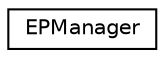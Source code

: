 digraph "Grafische Darstellung der Klassenhierarchie"
{
  edge [fontname="Helvetica",fontsize="10",labelfontname="Helvetica",labelfontsize="10"];
  node [fontname="Helvetica",fontsize="10",shape=record];
  rankdir="LR";
  Node1 [label="EPManager",height=0.2,width=0.4,color="black", fillcolor="white", style="filled",URL="$class_e_p_manager.html"];
}
